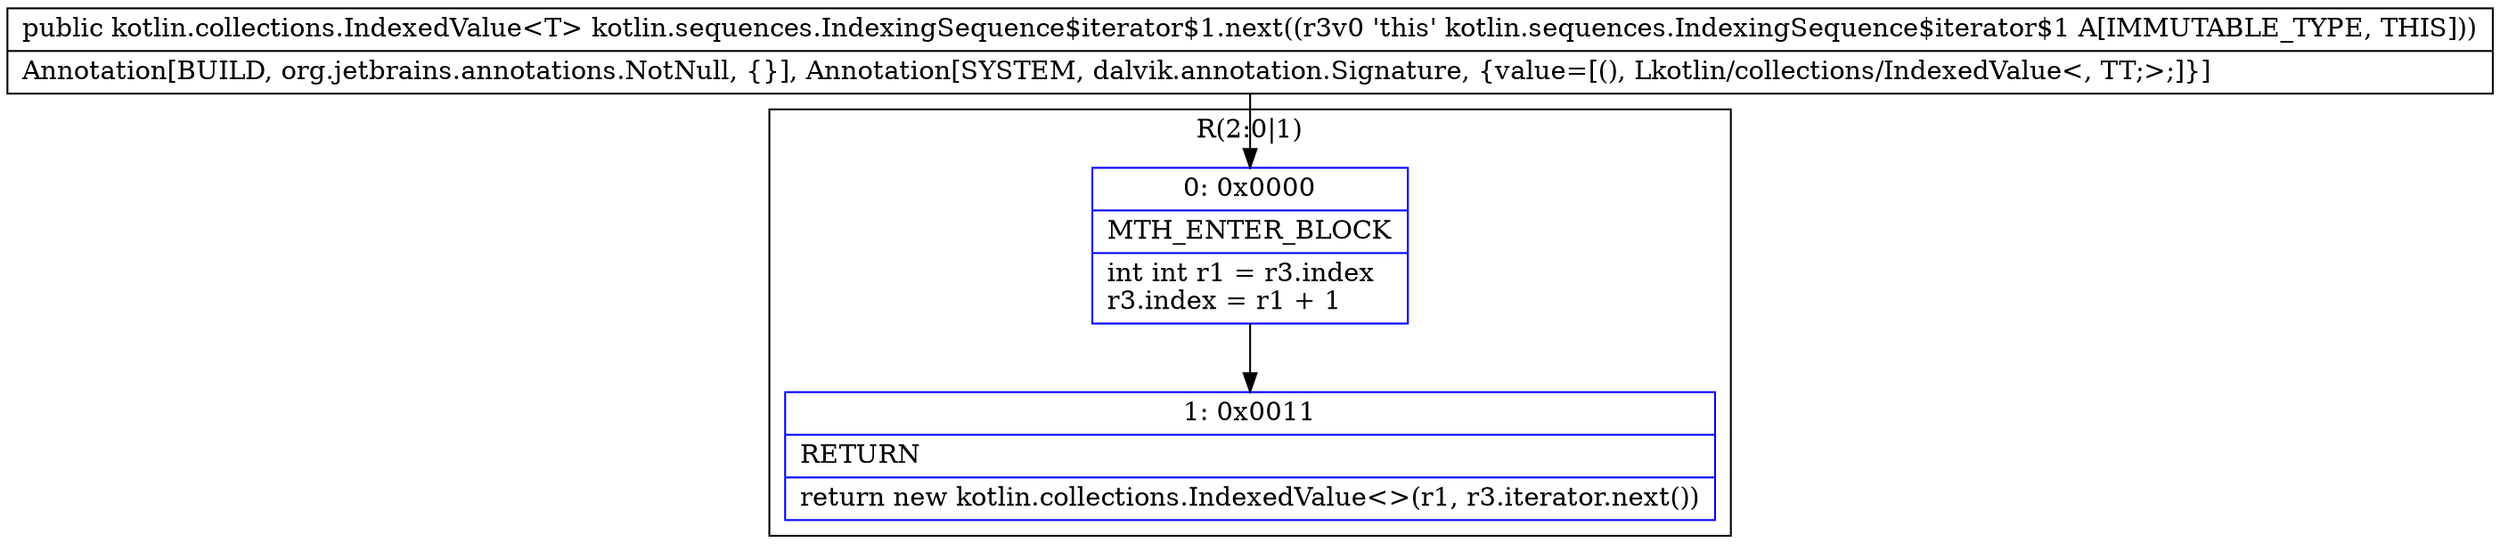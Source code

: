 digraph "CFG forkotlin.sequences.IndexingSequence$iterator$1.next()Lkotlin\/collections\/IndexedValue;" {
subgraph cluster_Region_192518782 {
label = "R(2:0|1)";
node [shape=record,color=blue];
Node_0 [shape=record,label="{0\:\ 0x0000|MTH_ENTER_BLOCK\l|int int r1 = r3.index\lr3.index = r1 + 1\l}"];
Node_1 [shape=record,label="{1\:\ 0x0011|RETURN\l|return new kotlin.collections.IndexedValue\<\>(r1, r3.iterator.next())\l}"];
}
MethodNode[shape=record,label="{public kotlin.collections.IndexedValue\<T\> kotlin.sequences.IndexingSequence$iterator$1.next((r3v0 'this' kotlin.sequences.IndexingSequence$iterator$1 A[IMMUTABLE_TYPE, THIS]))  | Annotation[BUILD, org.jetbrains.annotations.NotNull, \{\}], Annotation[SYSTEM, dalvik.annotation.Signature, \{value=[(), Lkotlin\/collections\/IndexedValue\<, TT;\>;]\}]\l}"];
MethodNode -> Node_0;
Node_0 -> Node_1;
}

